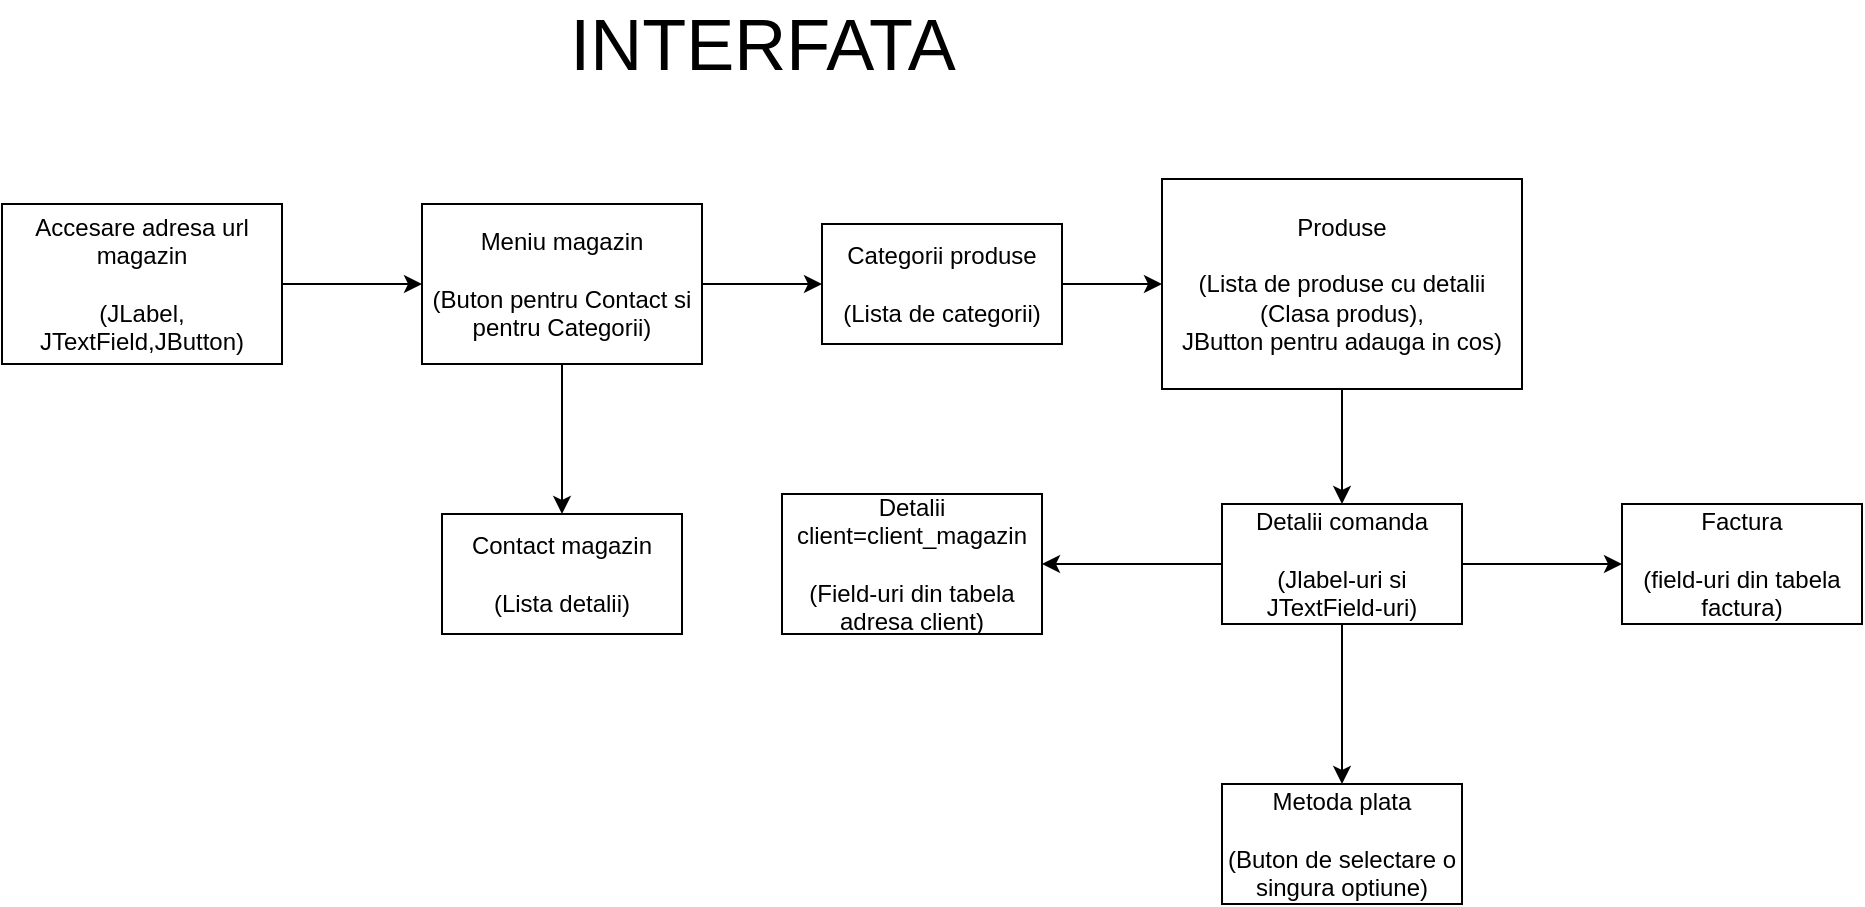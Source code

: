 <mxfile version="13.9.5" type="device"><diagram id="dRgPVcD8fXe095-Pl5FL" name="Page-1"><mxGraphModel dx="1038" dy="631" grid="1" gridSize="10" guides="1" tooltips="1" connect="1" arrows="1" fold="1" page="1" pageScale="1" pageWidth="1100" pageHeight="850" math="0" shadow="0"><root><mxCell id="0"/><mxCell id="1" parent="0"/><mxCell id="jEPiJDdNviZGgXpI3w8V-3" value="" style="edgeStyle=orthogonalEdgeStyle;rounded=0;orthogonalLoop=1;jettySize=auto;html=1;" edge="1" parent="1" source="jEPiJDdNviZGgXpI3w8V-1" target="jEPiJDdNviZGgXpI3w8V-2"><mxGeometry relative="1" as="geometry"/></mxCell><mxCell id="jEPiJDdNviZGgXpI3w8V-1" value="Accesare adresa url magazin&lt;br&gt;&lt;br&gt;(JLabel, JTextField,JButton)" style="rounded=0;whiteSpace=wrap;html=1;" vertex="1" parent="1"><mxGeometry x="40" y="110" width="140" height="80" as="geometry"/></mxCell><mxCell id="jEPiJDdNviZGgXpI3w8V-5" value="" style="edgeStyle=orthogonalEdgeStyle;rounded=0;orthogonalLoop=1;jettySize=auto;html=1;" edge="1" parent="1" source="jEPiJDdNviZGgXpI3w8V-2" target="jEPiJDdNviZGgXpI3w8V-4"><mxGeometry relative="1" as="geometry"/></mxCell><mxCell id="jEPiJDdNviZGgXpI3w8V-7" value="" style="edgeStyle=orthogonalEdgeStyle;rounded=0;orthogonalLoop=1;jettySize=auto;html=1;" edge="1" parent="1" source="jEPiJDdNviZGgXpI3w8V-2" target="jEPiJDdNviZGgXpI3w8V-6"><mxGeometry relative="1" as="geometry"/></mxCell><mxCell id="jEPiJDdNviZGgXpI3w8V-2" value="Meniu magazin&lt;br&gt;&lt;br&gt;(Buton pentru Contact si pentru Categorii)" style="rounded=0;whiteSpace=wrap;html=1;" vertex="1" parent="1"><mxGeometry x="250" y="110" width="140" height="80" as="geometry"/></mxCell><mxCell id="jEPiJDdNviZGgXpI3w8V-9" value="" style="edgeStyle=orthogonalEdgeStyle;rounded=0;orthogonalLoop=1;jettySize=auto;html=1;" edge="1" parent="1" source="jEPiJDdNviZGgXpI3w8V-4" target="jEPiJDdNviZGgXpI3w8V-8"><mxGeometry relative="1" as="geometry"/></mxCell><mxCell id="jEPiJDdNviZGgXpI3w8V-4" value="Categorii produse&lt;br&gt;&lt;br&gt;(Lista de categorii)" style="rounded=0;whiteSpace=wrap;html=1;" vertex="1" parent="1"><mxGeometry x="450" y="120" width="120" height="60" as="geometry"/></mxCell><mxCell id="jEPiJDdNviZGgXpI3w8V-6" value="Contact magazin&lt;br&gt;&lt;br&gt;(Lista detalii)" style="rounded=0;whiteSpace=wrap;html=1;" vertex="1" parent="1"><mxGeometry x="260" y="265" width="120" height="60" as="geometry"/></mxCell><mxCell id="jEPiJDdNviZGgXpI3w8V-11" value="" style="edgeStyle=orthogonalEdgeStyle;rounded=0;orthogonalLoop=1;jettySize=auto;html=1;" edge="1" parent="1" source="jEPiJDdNviZGgXpI3w8V-8" target="jEPiJDdNviZGgXpI3w8V-10"><mxGeometry relative="1" as="geometry"/></mxCell><mxCell id="jEPiJDdNviZGgXpI3w8V-8" value="Produse&lt;br&gt;&lt;br&gt;(Lista de produse cu detalii (Clasa produs),&lt;br&gt;JButton pentru adauga in cos)" style="rounded=0;whiteSpace=wrap;html=1;" vertex="1" parent="1"><mxGeometry x="620" y="97.5" width="180" height="105" as="geometry"/></mxCell><mxCell id="jEPiJDdNviZGgXpI3w8V-13" value="" style="edgeStyle=orthogonalEdgeStyle;rounded=0;orthogonalLoop=1;jettySize=auto;html=1;" edge="1" parent="1" source="jEPiJDdNviZGgXpI3w8V-10" target="jEPiJDdNviZGgXpI3w8V-12"><mxGeometry relative="1" as="geometry"/></mxCell><mxCell id="jEPiJDdNviZGgXpI3w8V-15" value="" style="edgeStyle=orthogonalEdgeStyle;rounded=0;orthogonalLoop=1;jettySize=auto;html=1;" edge="1" parent="1" source="jEPiJDdNviZGgXpI3w8V-10" target="jEPiJDdNviZGgXpI3w8V-14"><mxGeometry relative="1" as="geometry"/></mxCell><mxCell id="jEPiJDdNviZGgXpI3w8V-17" value="" style="edgeStyle=orthogonalEdgeStyle;rounded=0;orthogonalLoop=1;jettySize=auto;html=1;" edge="1" parent="1" source="jEPiJDdNviZGgXpI3w8V-10" target="jEPiJDdNviZGgXpI3w8V-16"><mxGeometry relative="1" as="geometry"/></mxCell><mxCell id="jEPiJDdNviZGgXpI3w8V-10" value="Detalii comanda&lt;br&gt;&lt;br&gt;(Jlabel-uri si JTextField-uri)" style="rounded=0;whiteSpace=wrap;html=1;" vertex="1" parent="1"><mxGeometry x="650" y="260" width="120" height="60" as="geometry"/></mxCell><mxCell id="jEPiJDdNviZGgXpI3w8V-12" value="Detalii client=client_magazin&lt;br&gt;&lt;br&gt;(Field-uri din tabela adresa client)" style="rounded=0;whiteSpace=wrap;html=1;" vertex="1" parent="1"><mxGeometry x="430" y="255" width="130" height="70" as="geometry"/></mxCell><mxCell id="jEPiJDdNviZGgXpI3w8V-14" value="Factura&lt;br&gt;&lt;br&gt;(field-uri din tabela factura)" style="rounded=0;whiteSpace=wrap;html=1;" vertex="1" parent="1"><mxGeometry x="850" y="260" width="120" height="60" as="geometry"/></mxCell><mxCell id="jEPiJDdNviZGgXpI3w8V-16" value="Metoda plata&lt;br&gt;&lt;br&gt;(Buton de selectare o singura optiune)" style="rounded=0;whiteSpace=wrap;html=1;" vertex="1" parent="1"><mxGeometry x="650" y="400" width="120" height="60" as="geometry"/></mxCell><mxCell id="jEPiJDdNviZGgXpI3w8V-18" value="&lt;font style=&quot;font-size: 36px&quot;&gt;INTERFATA&lt;/font&gt;" style="text;html=1;align=center;verticalAlign=middle;resizable=0;points=[];autosize=1;" vertex="1" parent="1"><mxGeometry x="315" y="15" width="210" height="30" as="geometry"/></mxCell></root></mxGraphModel></diagram></mxfile>